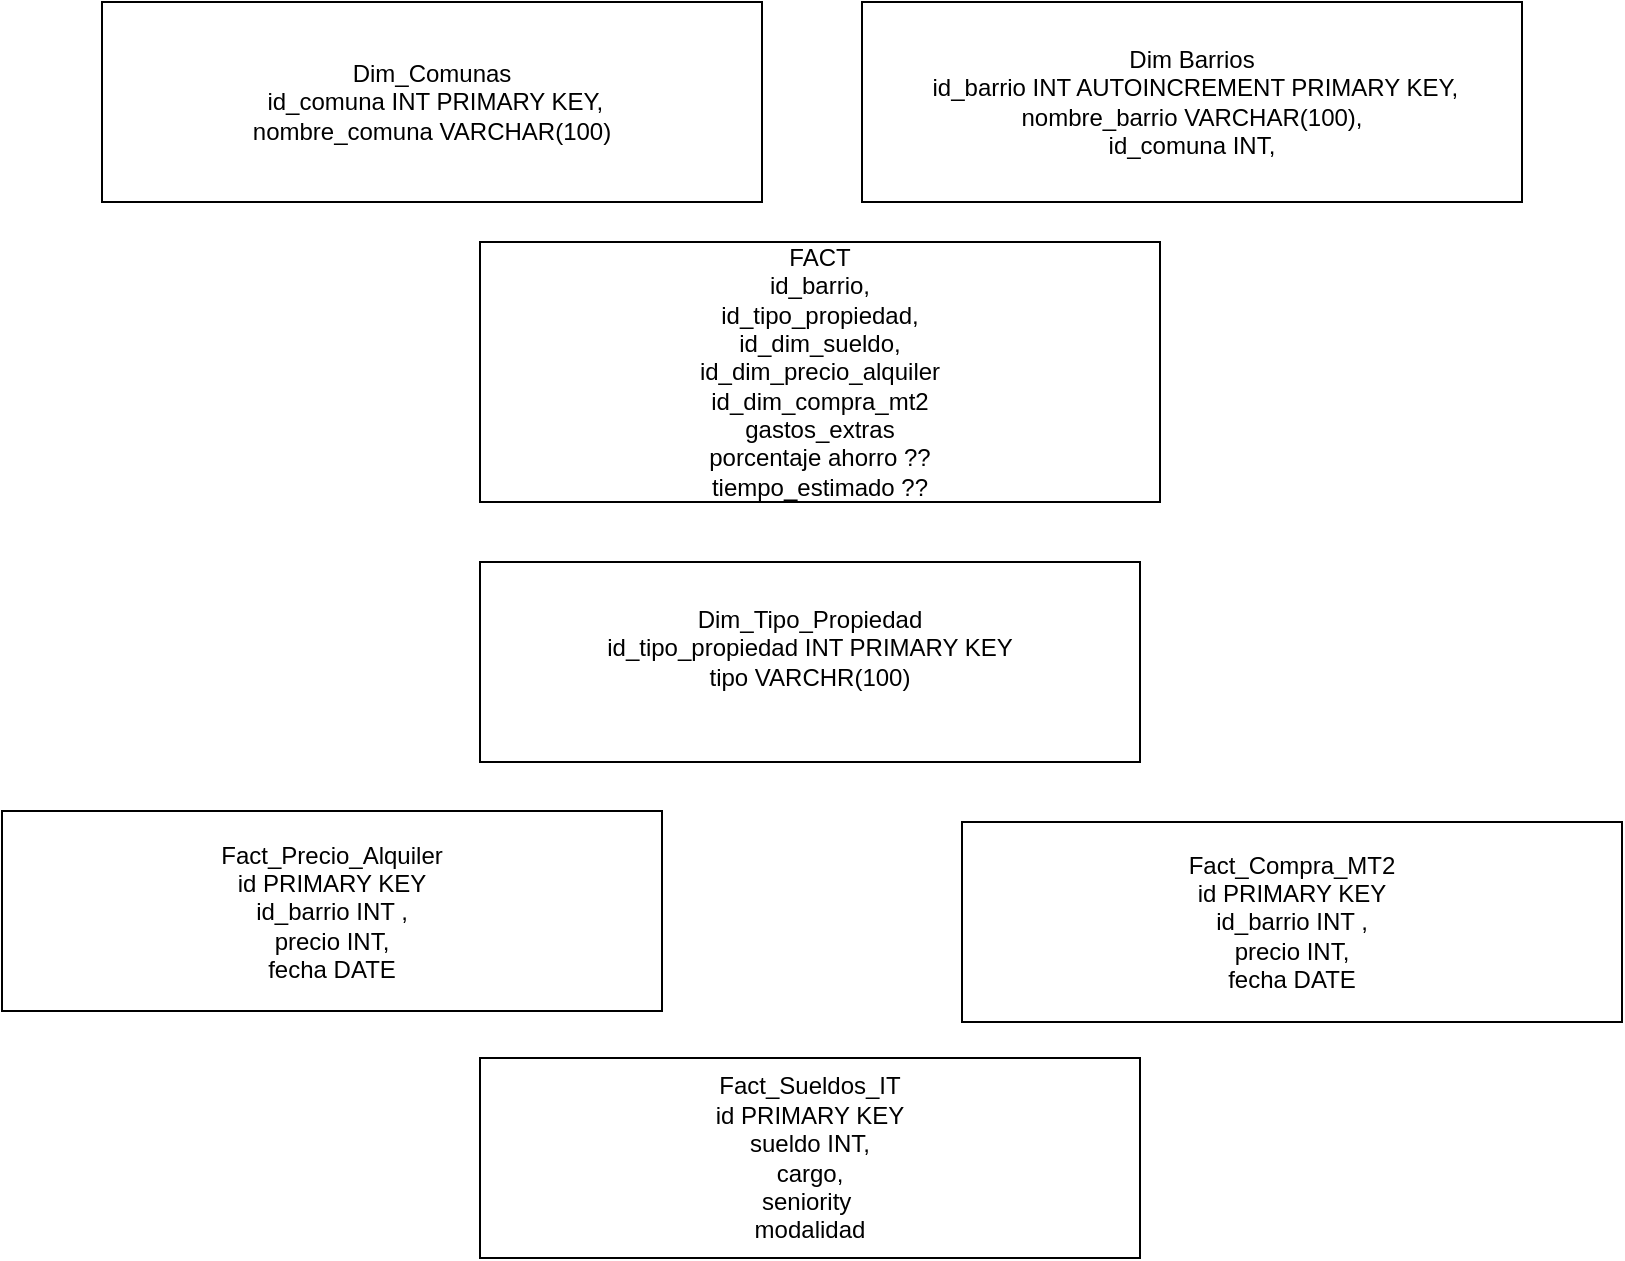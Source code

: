 <mxfile version="26.0.14">
  <diagram name="Página-1" id="_PgOIBli4lSo6bk7udjs">
    <mxGraphModel dx="1434" dy="738" grid="1" gridSize="10" guides="1" tooltips="1" connect="1" arrows="1" fold="1" page="1" pageScale="1" pageWidth="827" pageHeight="1169" math="0" shadow="0">
      <root>
        <mxCell id="0" />
        <mxCell id="1" parent="0" />
        <mxCell id="Tpi5WgGOsZAOtSVOxkZi-7" value="Fact_Compra_MT2&lt;div&gt;id PRIMARY KEY&lt;/div&gt;&lt;div&gt;id_barrio INT ,&lt;/div&gt;&lt;div&gt;precio INT,&lt;/div&gt;&lt;div&gt;fecha DATE&lt;/div&gt;" style="rounded=0;whiteSpace=wrap;html=1;" vertex="1" parent="1">
          <mxGeometry x="490" y="490" width="330" height="100" as="geometry" />
        </mxCell>
        <mxCell id="Tpi5WgGOsZAOtSVOxkZi-8" value="Dim Barrios&lt;div&gt;&amp;nbsp;id_barrio &lt;span class=&quot;hljs-type&quot;&gt;INT&lt;/span&gt; AUTOINCREMENT &lt;span class=&quot;hljs-keyword&quot;&gt;PRIMARY&lt;/span&gt; KEY,&lt;br/&gt;    nombre_barrio &lt;span class=&quot;hljs-type&quot;&gt;VARCHAR&lt;/span&gt;(&lt;span class=&quot;hljs-number&quot;&gt;100&lt;/span&gt;),&lt;br/&gt;    id_comuna &lt;span class=&quot;hljs-type&quot;&gt;INT&lt;/span&gt;,&lt;/div&gt;" style="rounded=0;whiteSpace=wrap;html=1;" vertex="1" parent="1">
          <mxGeometry x="440" y="80" width="330" height="100" as="geometry" />
        </mxCell>
        <mxCell id="Tpi5WgGOsZAOtSVOxkZi-10" value="Dim_Tipo_Propiedad&lt;div&gt;id_tipo_propiedad INT PRIMARY KEY&lt;/div&gt;&lt;div&gt;tipo VARCHR(100)&lt;/div&gt;&lt;div&gt;&lt;br&gt;&lt;/div&gt;" style="rounded=0;whiteSpace=wrap;html=1;" vertex="1" parent="1">
          <mxGeometry x="249" y="360" width="330" height="100" as="geometry" />
        </mxCell>
        <mxCell id="Tpi5WgGOsZAOtSVOxkZi-11" value="Fact_Precio_Alquiler&lt;div&gt;id PRIMARY KEY&lt;/div&gt;&lt;div&gt;id_barrio INT ,&lt;/div&gt;&lt;div&gt;precio INT,&lt;/div&gt;&lt;div&gt;fecha DATE&lt;/div&gt;" style="rounded=0;whiteSpace=wrap;html=1;" vertex="1" parent="1">
          <mxGeometry x="10" y="484.5" width="330" height="100" as="geometry" />
        </mxCell>
        <mxCell id="Tpi5WgGOsZAOtSVOxkZi-15" value="Dim_Comunas&lt;div&gt;&amp;nbsp;id_comuna &lt;span class=&quot;hljs-type&quot;&gt;INT&lt;/span&gt; &lt;span class=&quot;hljs-keyword&quot;&gt;PRIMARY&lt;/span&gt; KEY,&lt;br/&gt;    nombre_comuna &lt;span class=&quot;hljs-type&quot;&gt;VARCHAR&lt;/span&gt;(&lt;span class=&quot;hljs-number&quot;&gt;100&lt;/span&gt;)&lt;/div&gt;" style="rounded=0;whiteSpace=wrap;html=1;" vertex="1" parent="1">
          <mxGeometry x="60" y="80" width="330" height="100" as="geometry" />
        </mxCell>
        <mxCell id="Tpi5WgGOsZAOtSVOxkZi-17" value="FACT&lt;div&gt;id_barrio,&lt;/div&gt;&lt;div&gt;id_tipo_propiedad,&lt;/div&gt;&lt;div&gt;id_dim_sueldo,&lt;/div&gt;&lt;div&gt;id_dim_precio_alquiler&lt;/div&gt;&lt;div&gt;id_dim_compra_mt2&lt;/div&gt;&lt;div&gt;gastos_extras&lt;/div&gt;&lt;div&gt;porcentaje ahorro ??&lt;/div&gt;&lt;div&gt;tiempo_estimado ??&lt;/div&gt;" style="rounded=0;whiteSpace=wrap;html=1;" vertex="1" parent="1">
          <mxGeometry x="249" y="200" width="340" height="130" as="geometry" />
        </mxCell>
        <mxCell id="Tpi5WgGOsZAOtSVOxkZi-19" value="Fact_Sueldos_IT&lt;div&gt;id PRIMARY KEY&lt;/div&gt;&lt;div&gt;sueldo INT,&lt;/div&gt;&lt;div&gt;cargo,&lt;/div&gt;&lt;div&gt;seniority&amp;nbsp;&lt;/div&gt;&lt;div&gt;modalidad&lt;/div&gt;" style="rounded=0;whiteSpace=wrap;html=1;" vertex="1" parent="1">
          <mxGeometry x="249" y="608" width="330" height="100" as="geometry" />
        </mxCell>
      </root>
    </mxGraphModel>
  </diagram>
</mxfile>
